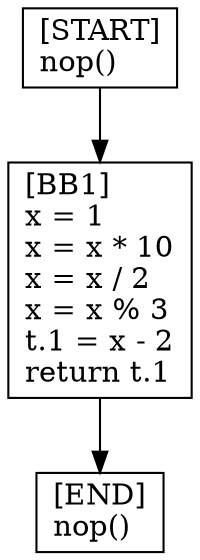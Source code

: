 digraph {
  node [shape=box]
  END [label="[END]\lnop()\l"];
  START [label="[START]\lnop()\l"];
  BB1 [label="[BB1]\lx = 1\lx = x * 10\lx = x / 2\lx = x % 3\lt.1 = x - 2\lreturn t.1\l"];
  BB1 -> END;
  START -> BB1;
}
